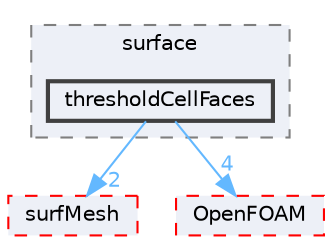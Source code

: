 digraph "src/sampling/surface/thresholdCellFaces"
{
 // LATEX_PDF_SIZE
  bgcolor="transparent";
  edge [fontname=Helvetica,fontsize=10,labelfontname=Helvetica,labelfontsize=10];
  node [fontname=Helvetica,fontsize=10,shape=box,height=0.2,width=0.4];
  compound=true
  subgraph clusterdir_e1701b8b608069e995cfd3c25d5e4969 {
    graph [ bgcolor="#edf0f7", pencolor="grey50", label="surface", fontname=Helvetica,fontsize=10 style="filled,dashed", URL="dir_e1701b8b608069e995cfd3c25d5e4969.html",tooltip=""]
  dir_751c4c6ecd7d021b10c39ca3ba802bcc [label="thresholdCellFaces", fillcolor="#edf0f7", color="grey25", style="filled,bold", URL="dir_751c4c6ecd7d021b10c39ca3ba802bcc.html",tooltip=""];
  }
  dir_0a88fe22feb23ce5f078a04a1df67721 [label="surfMesh", fillcolor="#edf0f7", color="red", style="filled,dashed", URL="dir_0a88fe22feb23ce5f078a04a1df67721.html",tooltip=""];
  dir_c5473ff19b20e6ec4dfe5c310b3778a8 [label="OpenFOAM", fillcolor="#edf0f7", color="red", style="filled,dashed", URL="dir_c5473ff19b20e6ec4dfe5c310b3778a8.html",tooltip=""];
  dir_751c4c6ecd7d021b10c39ca3ba802bcc->dir_0a88fe22feb23ce5f078a04a1df67721 [headlabel="2", labeldistance=1.5 headhref="dir_004035_003891.html" href="dir_004035_003891.html" color="steelblue1" fontcolor="steelblue1"];
  dir_751c4c6ecd7d021b10c39ca3ba802bcc->dir_c5473ff19b20e6ec4dfe5c310b3778a8 [headlabel="4", labeldistance=1.5 headhref="dir_004035_002695.html" href="dir_004035_002695.html" color="steelblue1" fontcolor="steelblue1"];
}

